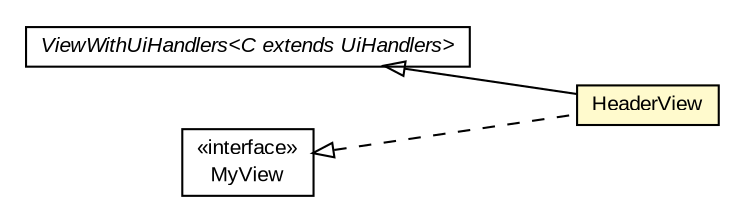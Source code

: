 #!/usr/local/bin/dot
#
# Class diagram 
# Generated by UMLGraph version R5_6-24-gf6e263 (http://www.umlgraph.org/)
#

digraph G {
	edge [fontname="arial",fontsize=10,labelfontname="arial",labelfontsize=10];
	node [fontname="arial",fontsize=10,shape=plaintext];
	nodesep=0.25;
	ranksep=0.5;
	rankdir=LR;
	// com.gwtplatform.mvp.client.ViewWithUiHandlers<C extends com.gwtplatform.mvp.client.UiHandlers>
	c294951 [label=<<table title="com.gwtplatform.mvp.client.ViewWithUiHandlers" border="0" cellborder="1" cellspacing="0" cellpadding="2" port="p" href="../../../../../mvp/client/ViewWithUiHandlers.html">
		<tr><td><table border="0" cellspacing="0" cellpadding="1">
<tr><td align="center" balign="center"><font face="arial italic"> ViewWithUiHandlers&lt;C extends UiHandlers&gt; </font></td></tr>
		</table></td></tr>
		</table>>, URL="../../../../../mvp/client/ViewWithUiHandlers.html", fontname="arial", fontcolor="black", fontsize=10.0];
	// com.gwtplatform.carstore.client.application.widget.header.HeaderView
	c295377 [label=<<table title="com.gwtplatform.carstore.client.application.widget.header.HeaderView" border="0" cellborder="1" cellspacing="0" cellpadding="2" port="p" bgcolor="lemonChiffon" href="./HeaderView.html">
		<tr><td><table border="0" cellspacing="0" cellpadding="1">
<tr><td align="center" balign="center"> HeaderView </td></tr>
		</table></td></tr>
		</table>>, URL="./HeaderView.html", fontname="arial", fontcolor="black", fontsize=10.0];
	// com.gwtplatform.carstore.client.application.widget.header.HeaderPresenter.MyView
	c295380 [label=<<table title="com.gwtplatform.carstore.client.application.widget.header.HeaderPresenter.MyView" border="0" cellborder="1" cellspacing="0" cellpadding="2" port="p" href="./HeaderPresenter.MyView.html">
		<tr><td><table border="0" cellspacing="0" cellpadding="1">
<tr><td align="center" balign="center"> &#171;interface&#187; </td></tr>
<tr><td align="center" balign="center"> MyView </td></tr>
		</table></td></tr>
		</table>>, URL="./HeaderPresenter.MyView.html", fontname="arial", fontcolor="black", fontsize=10.0];
	//com.gwtplatform.carstore.client.application.widget.header.HeaderView extends com.gwtplatform.mvp.client.ViewWithUiHandlers<com.gwtplatform.carstore.client.application.widget.header.HeaderUiHandlers>
	c294951:p -> c295377:p [dir=back,arrowtail=empty];
	//com.gwtplatform.carstore.client.application.widget.header.HeaderView implements com.gwtplatform.carstore.client.application.widget.header.HeaderPresenter.MyView
	c295380:p -> c295377:p [dir=back,arrowtail=empty,style=dashed];
}

